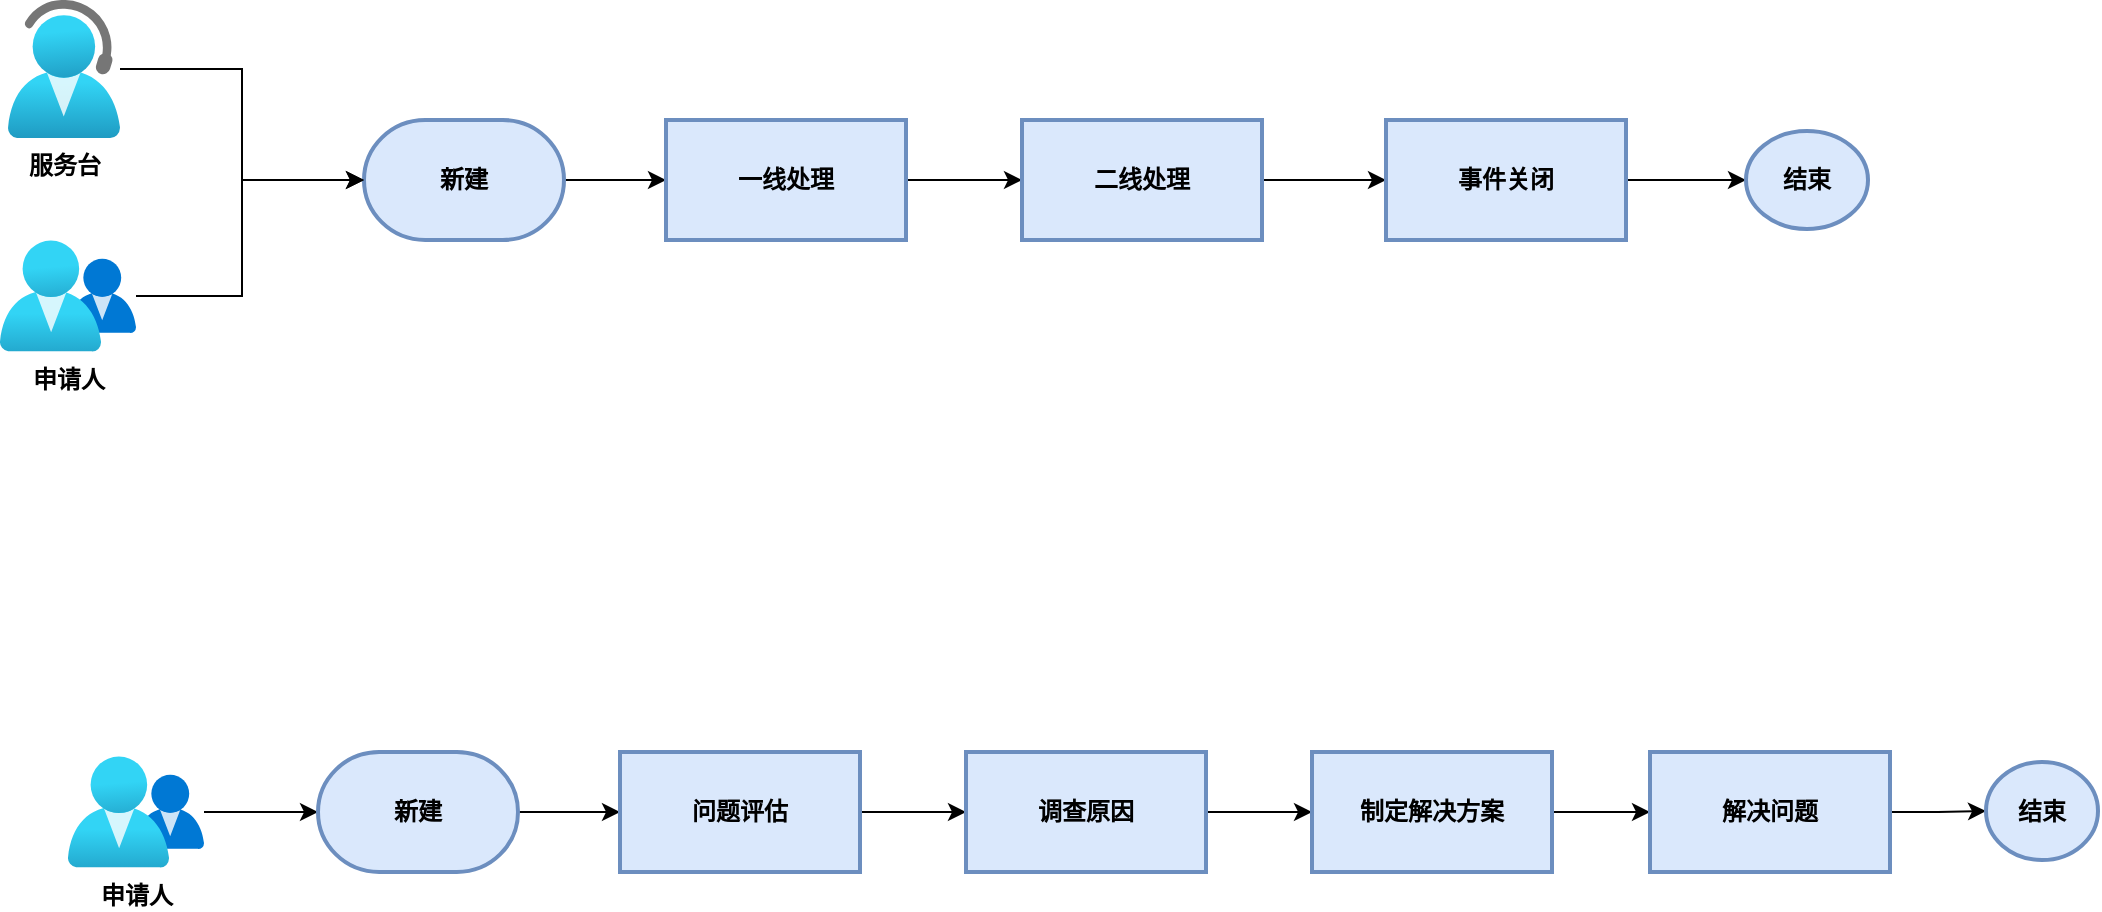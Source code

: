 <mxfile version="21.7.2" type="github">
  <diagram name="第 1 页" id="_atK0zFA7MxCZYgZpmvZ">
    <mxGraphModel dx="1779" dy="756" grid="0" gridSize="10" guides="1" tooltips="1" connect="1" arrows="1" fold="1" page="0" pageScale="1" pageWidth="827" pageHeight="1169" math="0" shadow="0">
      <root>
        <mxCell id="0" />
        <mxCell id="1" parent="0" />
        <mxCell id="j9moMQSgSFYx4H-si-Mr-19" value="" style="edgeStyle=orthogonalEdgeStyle;rounded=0;orthogonalLoop=1;jettySize=auto;html=1;" edge="1" parent="1" source="j9moMQSgSFYx4H-si-Mr-1" target="j9moMQSgSFYx4H-si-Mr-18">
          <mxGeometry relative="1" as="geometry" />
        </mxCell>
        <mxCell id="j9moMQSgSFYx4H-si-Mr-1" value="&lt;b&gt;新建&lt;/b&gt;" style="strokeWidth=2;html=1;shape=mxgraph.flowchart.terminator;whiteSpace=wrap;fillColor=#dae8fc;strokeColor=#6c8ebf;" vertex="1" parent="1">
          <mxGeometry x="126" y="262" width="100" height="60" as="geometry" />
        </mxCell>
        <mxCell id="j9moMQSgSFYx4H-si-Mr-26" style="edgeStyle=orthogonalEdgeStyle;rounded=0;orthogonalLoop=1;jettySize=auto;html=1;entryX=0;entryY=0.5;entryDx=0;entryDy=0;entryPerimeter=0;" edge="1" parent="1" source="j9moMQSgSFYx4H-si-Mr-6" target="j9moMQSgSFYx4H-si-Mr-1">
          <mxGeometry relative="1" as="geometry" />
        </mxCell>
        <mxCell id="j9moMQSgSFYx4H-si-Mr-6" value="&lt;b&gt;服务台&lt;/b&gt;" style="image;aspect=fixed;html=1;points=[];align=center;fontSize=12;image=img/lib/azure2/general/Help_and_Support.svg;" vertex="1" parent="1">
          <mxGeometry x="-52" y="202" width="56.0" height="69" as="geometry" />
        </mxCell>
        <mxCell id="j9moMQSgSFYx4H-si-Mr-10" style="edgeStyle=orthogonalEdgeStyle;rounded=0;orthogonalLoop=1;jettySize=auto;html=1;entryX=0;entryY=0.5;entryDx=0;entryDy=0;entryPerimeter=0;" edge="1" parent="1" source="j9moMQSgSFYx4H-si-Mr-7" target="j9moMQSgSFYx4H-si-Mr-1">
          <mxGeometry relative="1" as="geometry">
            <Array as="points">
              <mxPoint x="65" y="350" />
              <mxPoint x="65" y="292" />
            </Array>
          </mxGeometry>
        </mxCell>
        <mxCell id="j9moMQSgSFYx4H-si-Mr-7" value="&lt;b&gt;申请人&lt;/b&gt;" style="image;aspect=fixed;html=1;points=[];align=center;fontSize=12;image=img/lib/azure2/identity/Groups.svg;" vertex="1" parent="1">
          <mxGeometry x="-56" y="322" width="68" height="56.0" as="geometry" />
        </mxCell>
        <mxCell id="j9moMQSgSFYx4H-si-Mr-21" value="" style="edgeStyle=orthogonalEdgeStyle;rounded=0;orthogonalLoop=1;jettySize=auto;html=1;" edge="1" parent="1" source="j9moMQSgSFYx4H-si-Mr-18" target="j9moMQSgSFYx4H-si-Mr-20">
          <mxGeometry relative="1" as="geometry" />
        </mxCell>
        <mxCell id="j9moMQSgSFYx4H-si-Mr-18" value="&lt;b&gt;一线处理&lt;/b&gt;" style="whiteSpace=wrap;html=1;strokeWidth=2;fillColor=#dae8fc;strokeColor=#6c8ebf;" vertex="1" parent="1">
          <mxGeometry x="277" y="262" width="120" height="60" as="geometry" />
        </mxCell>
        <mxCell id="j9moMQSgSFYx4H-si-Mr-23" value="" style="edgeStyle=orthogonalEdgeStyle;rounded=0;orthogonalLoop=1;jettySize=auto;html=1;" edge="1" parent="1" source="j9moMQSgSFYx4H-si-Mr-20" target="j9moMQSgSFYx4H-si-Mr-22">
          <mxGeometry relative="1" as="geometry" />
        </mxCell>
        <mxCell id="j9moMQSgSFYx4H-si-Mr-20" value="&lt;b&gt;二线处理&lt;/b&gt;" style="whiteSpace=wrap;html=1;strokeWidth=2;fillColor=#dae8fc;strokeColor=#6c8ebf;" vertex="1" parent="1">
          <mxGeometry x="455" y="262" width="120" height="60" as="geometry" />
        </mxCell>
        <mxCell id="j9moMQSgSFYx4H-si-Mr-25" value="" style="edgeStyle=orthogonalEdgeStyle;rounded=0;orthogonalLoop=1;jettySize=auto;html=1;" edge="1" parent="1" source="j9moMQSgSFYx4H-si-Mr-22" target="j9moMQSgSFYx4H-si-Mr-24">
          <mxGeometry relative="1" as="geometry" />
        </mxCell>
        <mxCell id="j9moMQSgSFYx4H-si-Mr-22" value="&lt;b&gt;事件关闭&lt;/b&gt;" style="whiteSpace=wrap;html=1;strokeWidth=2;fillColor=#dae8fc;strokeColor=#6c8ebf;" vertex="1" parent="1">
          <mxGeometry x="637" y="262" width="120" height="60" as="geometry" />
        </mxCell>
        <mxCell id="j9moMQSgSFYx4H-si-Mr-24" value="&lt;b&gt;结束&lt;/b&gt;" style="ellipse;whiteSpace=wrap;html=1;strokeWidth=2;fillColor=#dae8fc;strokeColor=#6c8ebf;" vertex="1" parent="1">
          <mxGeometry x="817" y="267.5" width="61" height="49" as="geometry" />
        </mxCell>
        <mxCell id="j9moMQSgSFYx4H-si-Mr-40" style="edgeStyle=orthogonalEdgeStyle;rounded=0;orthogonalLoop=1;jettySize=auto;html=1;entryX=0;entryY=0.5;entryDx=0;entryDy=0;entryPerimeter=0;" edge="1" parent="1" source="j9moMQSgSFYx4H-si-Mr-27" target="j9moMQSgSFYx4H-si-Mr-28">
          <mxGeometry relative="1" as="geometry" />
        </mxCell>
        <mxCell id="j9moMQSgSFYx4H-si-Mr-27" value="&lt;b&gt;申请人&lt;/b&gt;" style="image;aspect=fixed;html=1;points=[];align=center;fontSize=12;image=img/lib/azure2/identity/Groups.svg;" vertex="1" parent="1">
          <mxGeometry x="-22" y="580" width="68" height="56.0" as="geometry" />
        </mxCell>
        <mxCell id="j9moMQSgSFYx4H-si-Mr-30" value="" style="edgeStyle=orthogonalEdgeStyle;rounded=0;orthogonalLoop=1;jettySize=auto;html=1;" edge="1" parent="1" source="j9moMQSgSFYx4H-si-Mr-28" target="j9moMQSgSFYx4H-si-Mr-29">
          <mxGeometry relative="1" as="geometry" />
        </mxCell>
        <mxCell id="j9moMQSgSFYx4H-si-Mr-28" value="&lt;b&gt;新建&lt;/b&gt;" style="strokeWidth=2;html=1;shape=mxgraph.flowchart.terminator;whiteSpace=wrap;fillColor=#dae8fc;strokeColor=#6c8ebf;" vertex="1" parent="1">
          <mxGeometry x="103" y="578" width="100" height="60" as="geometry" />
        </mxCell>
        <mxCell id="j9moMQSgSFYx4H-si-Mr-32" value="" style="edgeStyle=orthogonalEdgeStyle;rounded=0;orthogonalLoop=1;jettySize=auto;html=1;" edge="1" parent="1" source="j9moMQSgSFYx4H-si-Mr-29" target="j9moMQSgSFYx4H-si-Mr-31">
          <mxGeometry relative="1" as="geometry" />
        </mxCell>
        <mxCell id="j9moMQSgSFYx4H-si-Mr-29" value="&lt;b&gt;问题评估&lt;/b&gt;" style="whiteSpace=wrap;html=1;fillColor=#dae8fc;strokeColor=#6c8ebf;strokeWidth=2;" vertex="1" parent="1">
          <mxGeometry x="254" y="578" width="120" height="60" as="geometry" />
        </mxCell>
        <mxCell id="j9moMQSgSFYx4H-si-Mr-34" value="" style="edgeStyle=orthogonalEdgeStyle;rounded=0;orthogonalLoop=1;jettySize=auto;html=1;" edge="1" parent="1" source="j9moMQSgSFYx4H-si-Mr-31" target="j9moMQSgSFYx4H-si-Mr-33">
          <mxGeometry relative="1" as="geometry" />
        </mxCell>
        <mxCell id="j9moMQSgSFYx4H-si-Mr-31" value="&lt;b&gt;调查原因&lt;/b&gt;" style="whiteSpace=wrap;html=1;fillColor=#dae8fc;strokeColor=#6c8ebf;strokeWidth=2;" vertex="1" parent="1">
          <mxGeometry x="427" y="578" width="120" height="60" as="geometry" />
        </mxCell>
        <mxCell id="j9moMQSgSFYx4H-si-Mr-36" value="" style="edgeStyle=orthogonalEdgeStyle;rounded=0;orthogonalLoop=1;jettySize=auto;html=1;" edge="1" parent="1" source="j9moMQSgSFYx4H-si-Mr-33" target="j9moMQSgSFYx4H-si-Mr-35">
          <mxGeometry relative="1" as="geometry" />
        </mxCell>
        <mxCell id="j9moMQSgSFYx4H-si-Mr-33" value="&lt;b&gt;制定解决方案&lt;/b&gt;" style="whiteSpace=wrap;html=1;fillColor=#dae8fc;strokeColor=#6c8ebf;strokeWidth=2;" vertex="1" parent="1">
          <mxGeometry x="600" y="578" width="120" height="60" as="geometry" />
        </mxCell>
        <mxCell id="j9moMQSgSFYx4H-si-Mr-39" value="" style="edgeStyle=orthogonalEdgeStyle;rounded=0;orthogonalLoop=1;jettySize=auto;html=1;" edge="1" parent="1" source="j9moMQSgSFYx4H-si-Mr-35" target="j9moMQSgSFYx4H-si-Mr-38">
          <mxGeometry relative="1" as="geometry" />
        </mxCell>
        <mxCell id="j9moMQSgSFYx4H-si-Mr-35" value="&lt;b&gt;解决问题&lt;/b&gt;" style="whiteSpace=wrap;html=1;fillColor=#dae8fc;strokeColor=#6c8ebf;strokeWidth=2;" vertex="1" parent="1">
          <mxGeometry x="769" y="578" width="120" height="60" as="geometry" />
        </mxCell>
        <mxCell id="j9moMQSgSFYx4H-si-Mr-38" value="&lt;b&gt;结束&lt;/b&gt;" style="ellipse;whiteSpace=wrap;html=1;fillColor=#dae8fc;strokeColor=#6c8ebf;strokeWidth=2;" vertex="1" parent="1">
          <mxGeometry x="937" y="583" width="56" height="49" as="geometry" />
        </mxCell>
      </root>
    </mxGraphModel>
  </diagram>
</mxfile>
